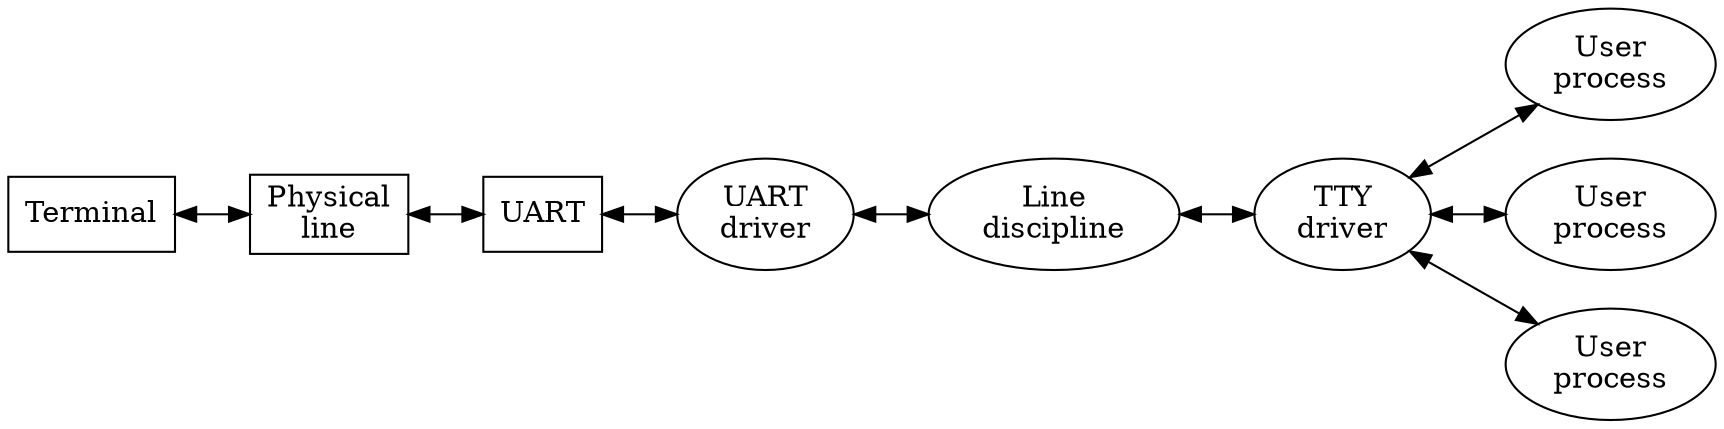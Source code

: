digraph D {
    rankdir = LR;
    node [shape=box];
    edge [dir=both]
    Physical_line [label="Physical\nline"]
    Terminal -> Physical_line -> UART;

    node [shape=ellipse];

    UART_driver [label="UART\ndriver"];
    Line_discipline [label="Line\ndiscipline"];
    TTY_driver [label="TTY\ndriver"];
    UART_driver -> Line_discipline -> TTY_driver;

    UART -> UART_driver;

    User_process_1 [label="User\nprocess"];
    User_process_2 [label="User\nprocess"];
    User_process_3 [label="User\nprocess"];
    TTY_driver -> {User_process_1, User_process_2, User_process_3};
}
